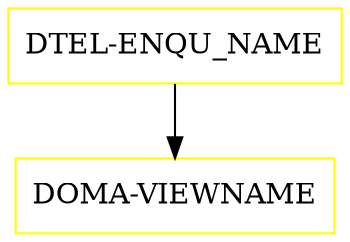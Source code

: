 digraph G {
  "DTEL-ENQU_NAME" [shape=box,color=yellow];
  "DOMA-VIEWNAME" [shape=box,color=yellow,URL="./DOMA_VIEWNAME.html"];
  "DTEL-ENQU_NAME" -> "DOMA-VIEWNAME";
}
